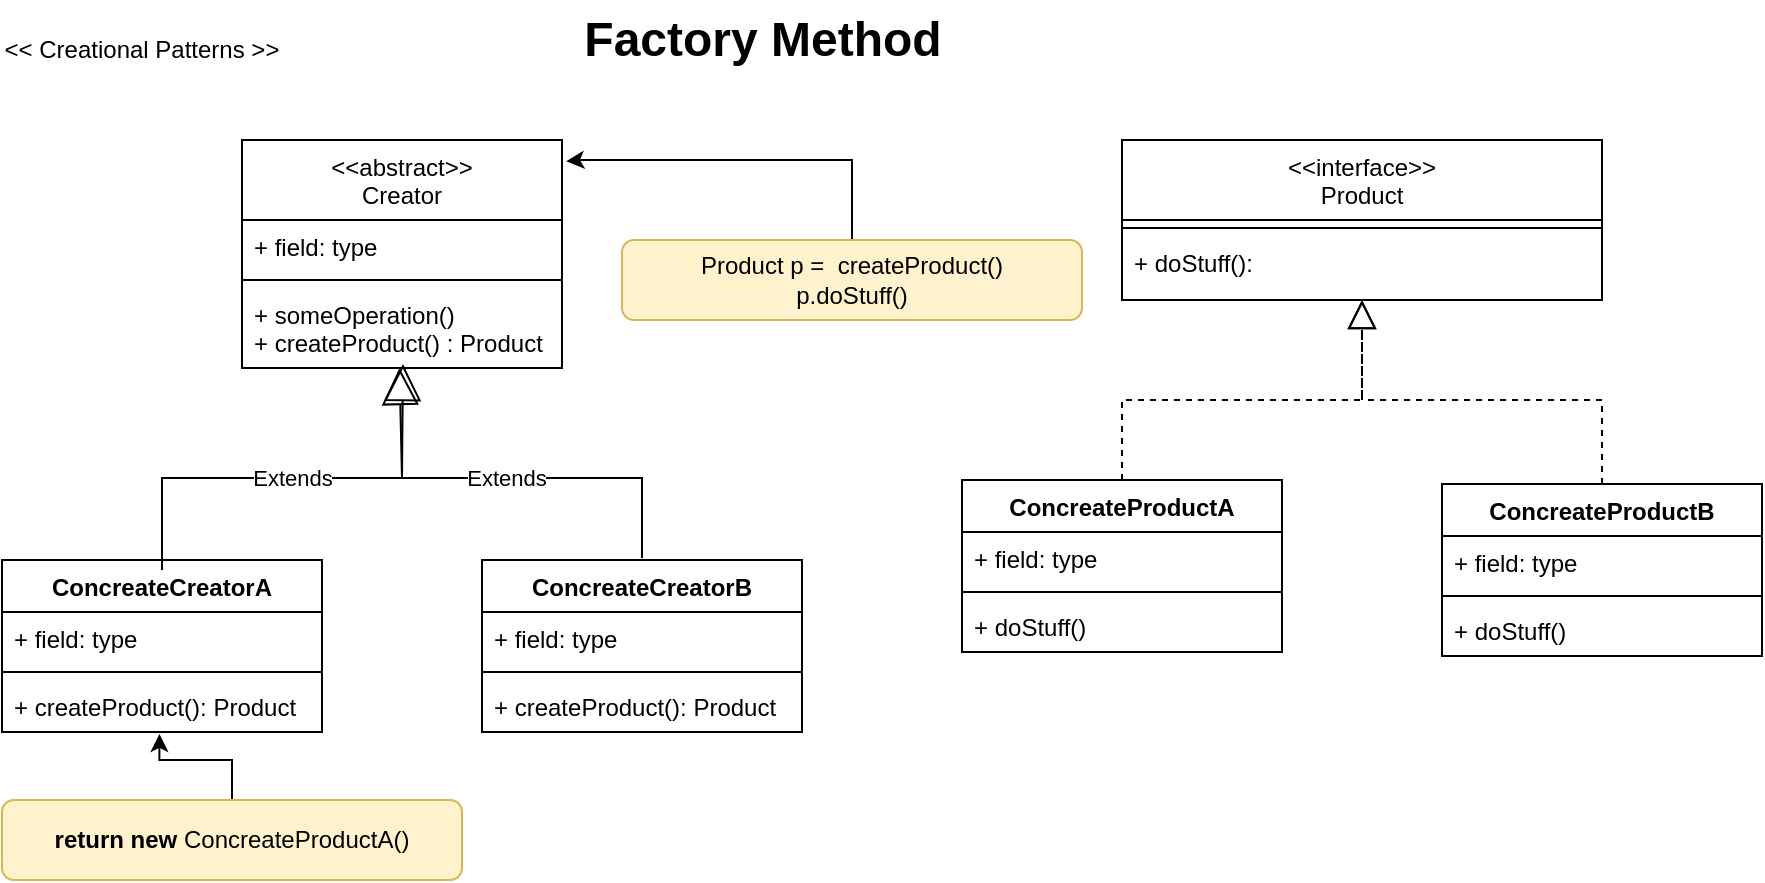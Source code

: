 <mxfile version="20.2.5" type="github">
  <diagram id="C5RBs43oDa-KdzZeNtuy" name="Page-1">
    <mxGraphModel dx="1038" dy="571" grid="1" gridSize="10" guides="1" tooltips="1" connect="1" arrows="1" fold="1" page="1" pageScale="1" pageWidth="827" pageHeight="1169" math="0" shadow="0">
      <root>
        <object label="" doStuff="" id="WIyWlLk6GJQsqaUBKTNV-0">
          <mxCell />
        </object>
        <mxCell id="WIyWlLk6GJQsqaUBKTNV-1" parent="WIyWlLk6GJQsqaUBKTNV-0" />
        <mxCell id="YsifBy8PywC1y6vnwY9C-1" value="&lt;&lt;abstract&gt;&gt;&#xa;Creator" style="swimlane;fontStyle=0;align=center;verticalAlign=top;childLayout=stackLayout;horizontal=1;startSize=40;horizontalStack=0;resizeParent=1;resizeParentMax=0;resizeLast=0;collapsible=1;marginBottom=0;" vertex="1" parent="WIyWlLk6GJQsqaUBKTNV-1">
          <mxGeometry x="160" y="70" width="160" height="114" as="geometry" />
        </mxCell>
        <mxCell id="YsifBy8PywC1y6vnwY9C-2" value="+ field: type" style="text;strokeColor=none;fillColor=none;align=left;verticalAlign=top;spacingLeft=4;spacingRight=4;overflow=hidden;rotatable=0;points=[[0,0.5],[1,0.5]];portConstraint=eastwest;" vertex="1" parent="YsifBy8PywC1y6vnwY9C-1">
          <mxGeometry y="40" width="160" height="26" as="geometry" />
        </mxCell>
        <mxCell id="YsifBy8PywC1y6vnwY9C-3" value="" style="line;strokeWidth=1;fillColor=none;align=left;verticalAlign=middle;spacingTop=-1;spacingLeft=3;spacingRight=3;rotatable=0;labelPosition=right;points=[];portConstraint=eastwest;" vertex="1" parent="YsifBy8PywC1y6vnwY9C-1">
          <mxGeometry y="66" width="160" height="8" as="geometry" />
        </mxCell>
        <mxCell id="YsifBy8PywC1y6vnwY9C-4" value="+ someOperation()&#xa;+ createProduct() : Product" style="text;strokeColor=none;fillColor=none;align=left;verticalAlign=top;spacingLeft=4;spacingRight=4;overflow=hidden;rotatable=0;points=[[0,0.5],[1,0.5]];portConstraint=eastwest;" vertex="1" parent="YsifBy8PywC1y6vnwY9C-1">
          <mxGeometry y="74" width="160" height="40" as="geometry" />
        </mxCell>
        <mxCell id="YsifBy8PywC1y6vnwY9C-5" value="ConcreateCreatorA" style="swimlane;fontStyle=1;align=center;verticalAlign=top;childLayout=stackLayout;horizontal=1;startSize=26;horizontalStack=0;resizeParent=1;resizeParentMax=0;resizeLast=0;collapsible=1;marginBottom=0;" vertex="1" parent="WIyWlLk6GJQsqaUBKTNV-1">
          <mxGeometry x="40" y="280" width="160" height="86" as="geometry" />
        </mxCell>
        <mxCell id="YsifBy8PywC1y6vnwY9C-6" value="+ field: type" style="text;strokeColor=none;fillColor=none;align=left;verticalAlign=top;spacingLeft=4;spacingRight=4;overflow=hidden;rotatable=0;points=[[0,0.5],[1,0.5]];portConstraint=eastwest;" vertex="1" parent="YsifBy8PywC1y6vnwY9C-5">
          <mxGeometry y="26" width="160" height="26" as="geometry" />
        </mxCell>
        <mxCell id="YsifBy8PywC1y6vnwY9C-7" value="" style="line;strokeWidth=1;fillColor=none;align=left;verticalAlign=middle;spacingTop=-1;spacingLeft=3;spacingRight=3;rotatable=0;labelPosition=right;points=[];portConstraint=eastwest;" vertex="1" parent="YsifBy8PywC1y6vnwY9C-5">
          <mxGeometry y="52" width="160" height="8" as="geometry" />
        </mxCell>
        <mxCell id="YsifBy8PywC1y6vnwY9C-8" value="+ createProduct(): Product" style="text;strokeColor=none;fillColor=none;align=left;verticalAlign=top;spacingLeft=4;spacingRight=4;overflow=hidden;rotatable=0;points=[[0,0.5],[1,0.5]];portConstraint=eastwest;" vertex="1" parent="YsifBy8PywC1y6vnwY9C-5">
          <mxGeometry y="60" width="160" height="26" as="geometry" />
        </mxCell>
        <mxCell id="YsifBy8PywC1y6vnwY9C-9" value="ConcreateCreatorB" style="swimlane;fontStyle=1;align=center;verticalAlign=top;childLayout=stackLayout;horizontal=1;startSize=26;horizontalStack=0;resizeParent=1;resizeParentMax=0;resizeLast=0;collapsible=1;marginBottom=0;" vertex="1" parent="WIyWlLk6GJQsqaUBKTNV-1">
          <mxGeometry x="280" y="280" width="160" height="86" as="geometry" />
        </mxCell>
        <mxCell id="YsifBy8PywC1y6vnwY9C-10" value="+ field: type" style="text;strokeColor=none;fillColor=none;align=left;verticalAlign=top;spacingLeft=4;spacingRight=4;overflow=hidden;rotatable=0;points=[[0,0.5],[1,0.5]];portConstraint=eastwest;" vertex="1" parent="YsifBy8PywC1y6vnwY9C-9">
          <mxGeometry y="26" width="160" height="26" as="geometry" />
        </mxCell>
        <mxCell id="YsifBy8PywC1y6vnwY9C-11" value="" style="line;strokeWidth=1;fillColor=none;align=left;verticalAlign=middle;spacingTop=-1;spacingLeft=3;spacingRight=3;rotatable=0;labelPosition=right;points=[];portConstraint=eastwest;" vertex="1" parent="YsifBy8PywC1y6vnwY9C-9">
          <mxGeometry y="52" width="160" height="8" as="geometry" />
        </mxCell>
        <mxCell id="YsifBy8PywC1y6vnwY9C-12" value="+ createProduct(): Product" style="text;strokeColor=none;fillColor=none;align=left;verticalAlign=top;spacingLeft=4;spacingRight=4;overflow=hidden;rotatable=0;points=[[0,0.5],[1,0.5]];portConstraint=eastwest;" vertex="1" parent="YsifBy8PywC1y6vnwY9C-9">
          <mxGeometry y="60" width="160" height="26" as="geometry" />
        </mxCell>
        <mxCell id="YsifBy8PywC1y6vnwY9C-13" value="Factory Method" style="text;strokeColor=none;fillColor=none;html=1;fontSize=24;fontStyle=1;verticalAlign=middle;align=center;" vertex="1" parent="WIyWlLk6GJQsqaUBKTNV-1">
          <mxGeometry x="320" width="200" height="40" as="geometry" />
        </mxCell>
        <mxCell id="YsifBy8PywC1y6vnwY9C-14" value="ConcreateProductA" style="swimlane;fontStyle=1;align=center;verticalAlign=top;childLayout=stackLayout;horizontal=1;startSize=26;horizontalStack=0;resizeParent=1;resizeParentMax=0;resizeLast=0;collapsible=1;marginBottom=0;" vertex="1" parent="WIyWlLk6GJQsqaUBKTNV-1">
          <mxGeometry x="520" y="240" width="160" height="86" as="geometry" />
        </mxCell>
        <mxCell id="YsifBy8PywC1y6vnwY9C-15" value="+ field: type" style="text;strokeColor=none;fillColor=none;align=left;verticalAlign=top;spacingLeft=4;spacingRight=4;overflow=hidden;rotatable=0;points=[[0,0.5],[1,0.5]];portConstraint=eastwest;" vertex="1" parent="YsifBy8PywC1y6vnwY9C-14">
          <mxGeometry y="26" width="160" height="26" as="geometry" />
        </mxCell>
        <mxCell id="YsifBy8PywC1y6vnwY9C-16" value="" style="line;strokeWidth=1;fillColor=none;align=left;verticalAlign=middle;spacingTop=-1;spacingLeft=3;spacingRight=3;rotatable=0;labelPosition=right;points=[];portConstraint=eastwest;" vertex="1" parent="YsifBy8PywC1y6vnwY9C-14">
          <mxGeometry y="52" width="160" height="8" as="geometry" />
        </mxCell>
        <mxCell id="YsifBy8PywC1y6vnwY9C-17" value="+ doStuff()" style="text;strokeColor=none;fillColor=none;align=left;verticalAlign=top;spacingLeft=4;spacingRight=4;overflow=hidden;rotatable=0;points=[[0,0.5],[1,0.5]];portConstraint=eastwest;" vertex="1" parent="YsifBy8PywC1y6vnwY9C-14">
          <mxGeometry y="60" width="160" height="26" as="geometry" />
        </mxCell>
        <mxCell id="YsifBy8PywC1y6vnwY9C-18" value="ConcreateProductB" style="swimlane;fontStyle=1;align=center;verticalAlign=top;childLayout=stackLayout;horizontal=1;startSize=26;horizontalStack=0;resizeParent=1;resizeParentMax=0;resizeLast=0;collapsible=1;marginBottom=0;" vertex="1" parent="WIyWlLk6GJQsqaUBKTNV-1">
          <mxGeometry x="760" y="242" width="160" height="86" as="geometry" />
        </mxCell>
        <mxCell id="YsifBy8PywC1y6vnwY9C-19" value="+ field: type" style="text;strokeColor=none;fillColor=none;align=left;verticalAlign=top;spacingLeft=4;spacingRight=4;overflow=hidden;rotatable=0;points=[[0,0.5],[1,0.5]];portConstraint=eastwest;" vertex="1" parent="YsifBy8PywC1y6vnwY9C-18">
          <mxGeometry y="26" width="160" height="26" as="geometry" />
        </mxCell>
        <mxCell id="YsifBy8PywC1y6vnwY9C-20" value="" style="line;strokeWidth=1;fillColor=none;align=left;verticalAlign=middle;spacingTop=-1;spacingLeft=3;spacingRight=3;rotatable=0;labelPosition=right;points=[];portConstraint=eastwest;" vertex="1" parent="YsifBy8PywC1y6vnwY9C-18">
          <mxGeometry y="52" width="160" height="8" as="geometry" />
        </mxCell>
        <mxCell id="YsifBy8PywC1y6vnwY9C-21" value="+ doStuff()" style="text;strokeColor=none;fillColor=none;align=left;verticalAlign=top;spacingLeft=4;spacingRight=4;overflow=hidden;rotatable=0;points=[[0,0.5],[1,0.5]];portConstraint=eastwest;" vertex="1" parent="YsifBy8PywC1y6vnwY9C-18">
          <mxGeometry y="60" width="160" height="26" as="geometry" />
        </mxCell>
        <mxCell id="YsifBy8PywC1y6vnwY9C-22" value="&lt;&lt;interface&gt;&gt;&#xa;Product" style="swimlane;fontStyle=0;align=center;verticalAlign=top;childLayout=stackLayout;horizontal=1;startSize=40;horizontalStack=0;resizeParent=1;resizeParentMax=0;resizeLast=0;collapsible=1;marginBottom=0;" vertex="1" parent="WIyWlLk6GJQsqaUBKTNV-1">
          <mxGeometry x="600" y="70" width="240" height="80" as="geometry" />
        </mxCell>
        <mxCell id="YsifBy8PywC1y6vnwY9C-24" value="" style="line;strokeWidth=1;fillColor=none;align=left;verticalAlign=middle;spacingTop=-1;spacingLeft=3;spacingRight=3;rotatable=0;labelPosition=right;points=[];portConstraint=eastwest;" vertex="1" parent="YsifBy8PywC1y6vnwY9C-22">
          <mxGeometry y="40" width="240" height="8" as="geometry" />
        </mxCell>
        <mxCell id="YsifBy8PywC1y6vnwY9C-25" value="+ doStuff(): " style="text;strokeColor=none;fillColor=none;align=left;verticalAlign=top;spacingLeft=4;spacingRight=4;overflow=hidden;rotatable=0;points=[[0,0.5],[1,0.5]];portConstraint=eastwest;" vertex="1" parent="YsifBy8PywC1y6vnwY9C-22">
          <mxGeometry y="48" width="240" height="32" as="geometry" />
        </mxCell>
        <mxCell id="YsifBy8PywC1y6vnwY9C-26" value="" style="endArrow=block;dashed=1;endFill=0;endSize=12;html=1;rounded=0;exitX=0.5;exitY=0;exitDx=0;exitDy=0;" edge="1" parent="WIyWlLk6GJQsqaUBKTNV-1" source="YsifBy8PywC1y6vnwY9C-14">
          <mxGeometry width="160" relative="1" as="geometry">
            <mxPoint x="580" y="210" as="sourcePoint" />
            <mxPoint x="720" y="150" as="targetPoint" />
            <Array as="points">
              <mxPoint x="600" y="200" />
              <mxPoint x="720" y="200" />
            </Array>
          </mxGeometry>
        </mxCell>
        <mxCell id="YsifBy8PywC1y6vnwY9C-27" value="" style="endArrow=block;dashed=1;endFill=0;endSize=12;html=1;rounded=0;exitX=0.5;exitY=0;exitDx=0;exitDy=0;" edge="1" parent="WIyWlLk6GJQsqaUBKTNV-1" source="YsifBy8PywC1y6vnwY9C-18">
          <mxGeometry width="160" relative="1" as="geometry">
            <mxPoint x="610" y="250" as="sourcePoint" />
            <mxPoint x="720" y="150" as="targetPoint" />
            <Array as="points">
              <mxPoint x="840" y="200" />
              <mxPoint x="800" y="200" />
              <mxPoint x="720" y="200" />
            </Array>
          </mxGeometry>
        </mxCell>
        <mxCell id="YsifBy8PywC1y6vnwY9C-36" style="edgeStyle=orthogonalEdgeStyle;rounded=0;orthogonalLoop=1;jettySize=auto;html=1;entryX=0.492;entryY=1.038;entryDx=0;entryDy=0;entryPerimeter=0;" edge="1" parent="WIyWlLk6GJQsqaUBKTNV-1" source="YsifBy8PywC1y6vnwY9C-28" target="YsifBy8PywC1y6vnwY9C-8">
          <mxGeometry relative="1" as="geometry" />
        </mxCell>
        <mxCell id="YsifBy8PywC1y6vnwY9C-28" value="&lt;b&gt;return new &lt;/b&gt;ConcreateProductA()" style="text;html=1;align=center;verticalAlign=middle;whiteSpace=wrap;rounded=1;sketch=0;shadow=0;fillColor=#fff2cc;strokeColor=#d6b656;" vertex="1" parent="WIyWlLk6GJQsqaUBKTNV-1">
          <mxGeometry x="40" y="400" width="230" height="40" as="geometry" />
        </mxCell>
        <mxCell id="YsifBy8PywC1y6vnwY9C-29" value="&amp;lt;&amp;lt; Creational Patterns &amp;gt;&amp;gt;" style="text;html=1;strokeColor=none;fillColor=none;align=center;verticalAlign=middle;whiteSpace=wrap;rounded=0;" vertex="1" parent="WIyWlLk6GJQsqaUBKTNV-1">
          <mxGeometry x="40" y="10" width="140" height="30" as="geometry" />
        </mxCell>
        <mxCell id="YsifBy8PywC1y6vnwY9C-30" value="Extends" style="endArrow=block;endSize=16;endFill=0;html=1;rounded=0;exitX=0.5;exitY=0;exitDx=0;exitDy=0;entryX=0.492;entryY=0.975;entryDx=0;entryDy=0;entryPerimeter=0;" edge="1" parent="WIyWlLk6GJQsqaUBKTNV-1">
          <mxGeometry width="160" relative="1" as="geometry">
            <mxPoint x="120" y="285" as="sourcePoint" />
            <mxPoint x="238.72" y="184" as="targetPoint" />
            <Array as="points">
              <mxPoint x="120" y="239" />
              <mxPoint x="240" y="239" />
            </Array>
          </mxGeometry>
        </mxCell>
        <mxCell id="YsifBy8PywC1y6vnwY9C-34" value="Extends" style="endArrow=block;endSize=16;endFill=0;html=1;rounded=0;entryX=0.503;entryY=0.975;entryDx=0;entryDy=0;entryPerimeter=0;exitX=0.5;exitY=0;exitDx=0;exitDy=0;" edge="1" parent="WIyWlLk6GJQsqaUBKTNV-1">
          <mxGeometry width="160" relative="1" as="geometry">
            <mxPoint x="360" y="279" as="sourcePoint" />
            <mxPoint x="240.48" y="182" as="targetPoint" />
            <Array as="points">
              <mxPoint x="360" y="239" />
              <mxPoint x="240" y="239" />
            </Array>
          </mxGeometry>
        </mxCell>
        <mxCell id="YsifBy8PywC1y6vnwY9C-42" style="edgeStyle=orthogonalEdgeStyle;rounded=0;orthogonalLoop=1;jettySize=auto;html=1;entryX=1.013;entryY=0.093;entryDx=0;entryDy=0;entryPerimeter=0;" edge="1" parent="WIyWlLk6GJQsqaUBKTNV-1" source="YsifBy8PywC1y6vnwY9C-37" target="YsifBy8PywC1y6vnwY9C-1">
          <mxGeometry relative="1" as="geometry">
            <Array as="points">
              <mxPoint x="465" y="80" />
              <mxPoint x="330" y="80" />
              <mxPoint x="330" y="81" />
            </Array>
          </mxGeometry>
        </mxCell>
        <mxCell id="YsifBy8PywC1y6vnwY9C-37" value="Product p =&amp;nbsp;&amp;nbsp;createProduct()&lt;br&gt;p.doStuff()" style="text;html=1;align=center;verticalAlign=middle;whiteSpace=wrap;rounded=1;sketch=0;shadow=0;fillColor=#fff2cc;strokeColor=#d6b656;" vertex="1" parent="WIyWlLk6GJQsqaUBKTNV-1">
          <mxGeometry x="350" y="120" width="230" height="40" as="geometry" />
        </mxCell>
      </root>
    </mxGraphModel>
  </diagram>
</mxfile>
